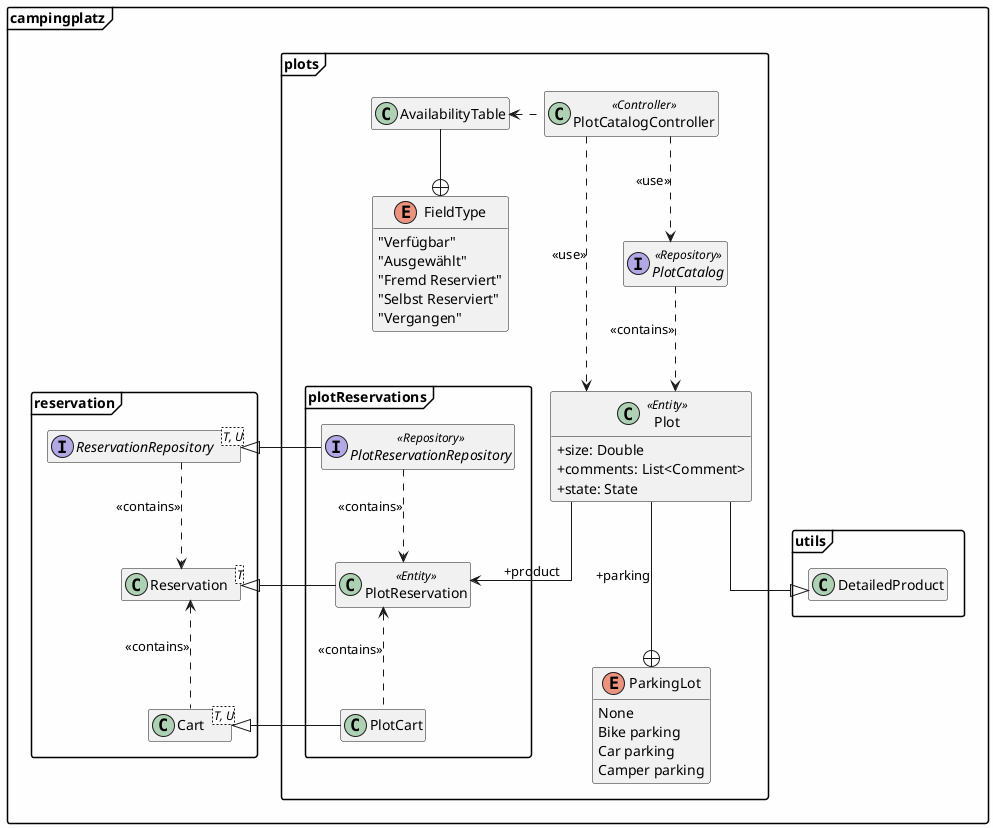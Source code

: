 @startuml
hide empty fields
hide empty methods
skinparam classAttributeIconSize 0
skinparam linetype ortho
skinparam BackgroundColor #FEFEFE
allowmixing
skinparam packageStyle Frame

package campingplatz {
    package plots {

        class AvailabilityTable {
        }

        enum FieldType{
            "Verfügbar"
            "Ausgewählt"
            "Fremd Reserviert"
            "Selbst Reserviert"
            "Vergangen"
         }

        enum ParkingLot {
            None
            Bike parking
            Car parking
            Camper parking
        }
        class Plot<<Entity>>{
            +size: Double
            +comments: List<Comment>
            +state: State
        }
        interface PlotCatalog<<Repository>>{

        }

        class PlotCatalogController<<Controller>> {

        }

        package plotReservations {

            class PlotCart {

            }

            class PlotReservation<<Entity>>{

            }

            interface PlotReservationRepository<<Repository>> {

            }

        }
    }

    package reservation {
        class Cart<T, U> {

        }

        class Reservation<T> {

        }

        interface ReservationRepository<T, U> {

        }
    }
}

PlotCatalogController .left.> AvailabilityTable
AvailabilityTable -down-+ FieldType

PlotCatalogController .down.> PlotCatalog: <<use>>
PlotCatalogController .down.> Plot: <<use>>
PlotCatalog .down.> Plot: <<contains>>

PlotCart -left-|> campingplatz.reservation.Cart
PlotReservation -left-|> campingplatz.reservation.Reservation
PlotReservationRepository -left-|> campingplatz.reservation.ReservationRepository

Cart .up.> Reservation: <<contains>>
PlotCart .up.> PlotReservation: <<contains>>
ReservationRepository .down.> Reservation: <<contains>>
PlotReservationRepository .down.> PlotReservation: <<contains>>

Plot --|> campingplatz.utils.DetailedProduct
Plot ---+ ParkingLot: +parking
Plot --> PlotReservation: +product
' above arrow goes in the wrong direction, but I cant seem to get the
' layout to work correctly when flipping it the right way around. it
' just has to be fixed in post







@enduml